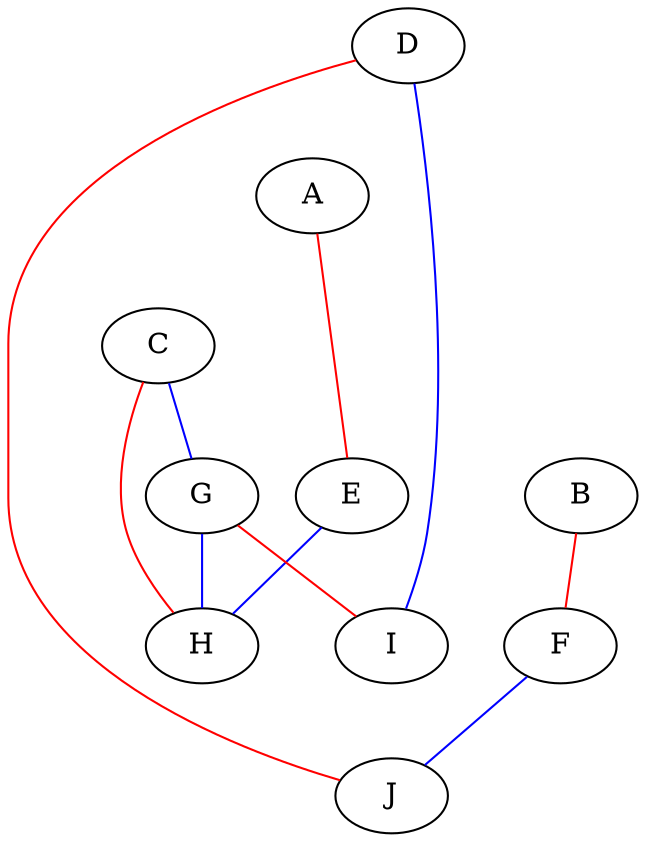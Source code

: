graph G {
    A;
    B;
    C;
    D;
    E;
    F;
    G;
    H;
    I;
    J;

    edge [color="red"];
    B -- F;
    B -- I [style="invisible"];
    C -- H;
    D -- J;
    E -- I [style="invisible"];
    G -- I;
    I -- J [style="invisible"];
    
    edge [color="blue"];
    C -- G;
    D -- I;
    E -- H;
    F -- J;
    G -- H;
    
    // Uncertain edges
    edge [color="red"];
    A -- C [style="invisible"];
    A -- E;
    A -- G [style="invisible"];
    
    edge [color="blue"];
    D -- A [style="invisible"];
    D -- B [style="invisible"];
}
